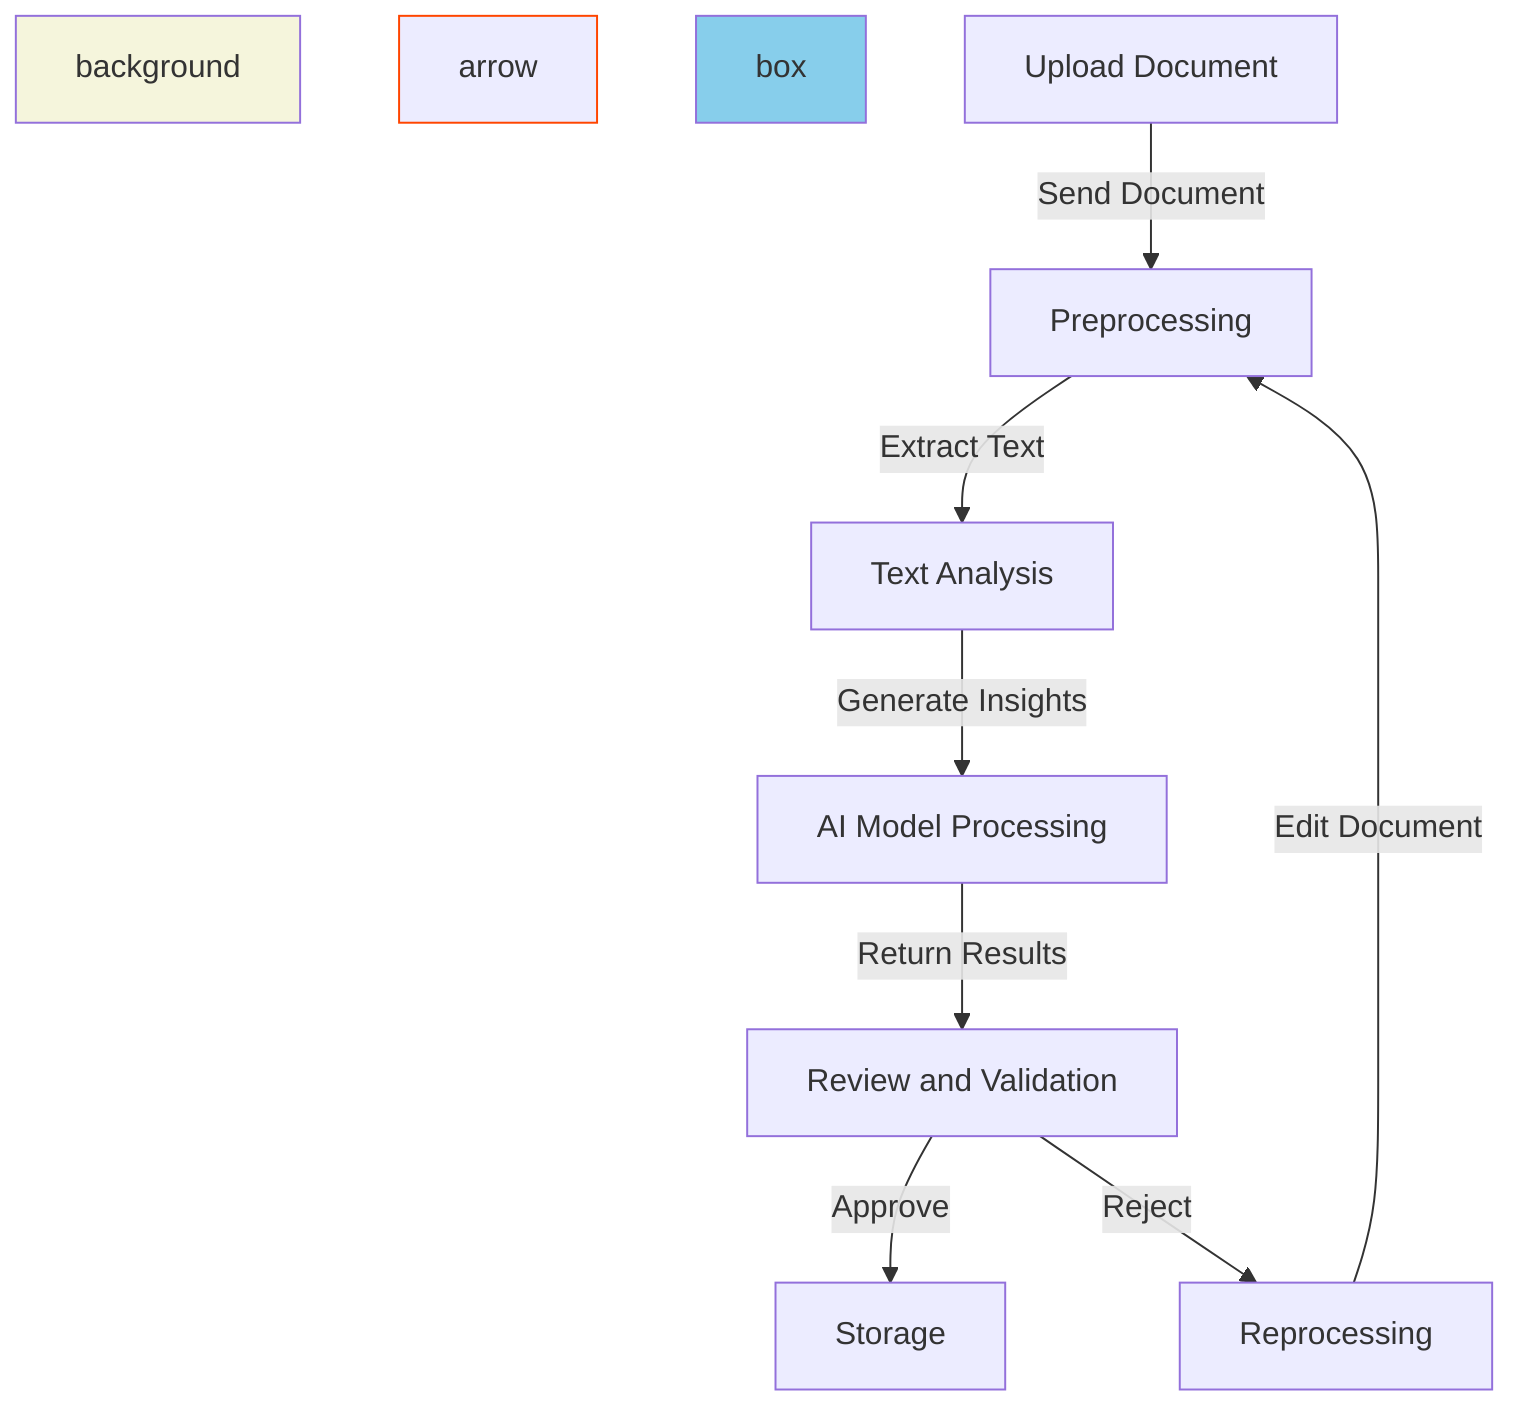 flowchart TD
    style background fill:#F5F5DC
    style arrow stroke:#FF4500
    style box fill:#87CEEB

    A[Upload Document] -->|Send Document| B[Preprocessing]
    B -->|Extract Text| C[Text Analysis]
    C -->|Generate Insights| D[AI Model Processing]
    D -->|Return Results| E[Review and Validation]
    E -->|Approve| F[Storage]
    E -->|Reject| G[Reprocessing]
    G -->|Edit Document| B

    classDef background fill:#F5F5DC;
    classDef arrow stroke:#FF4500;
    classDef box fill:#87CEEB;